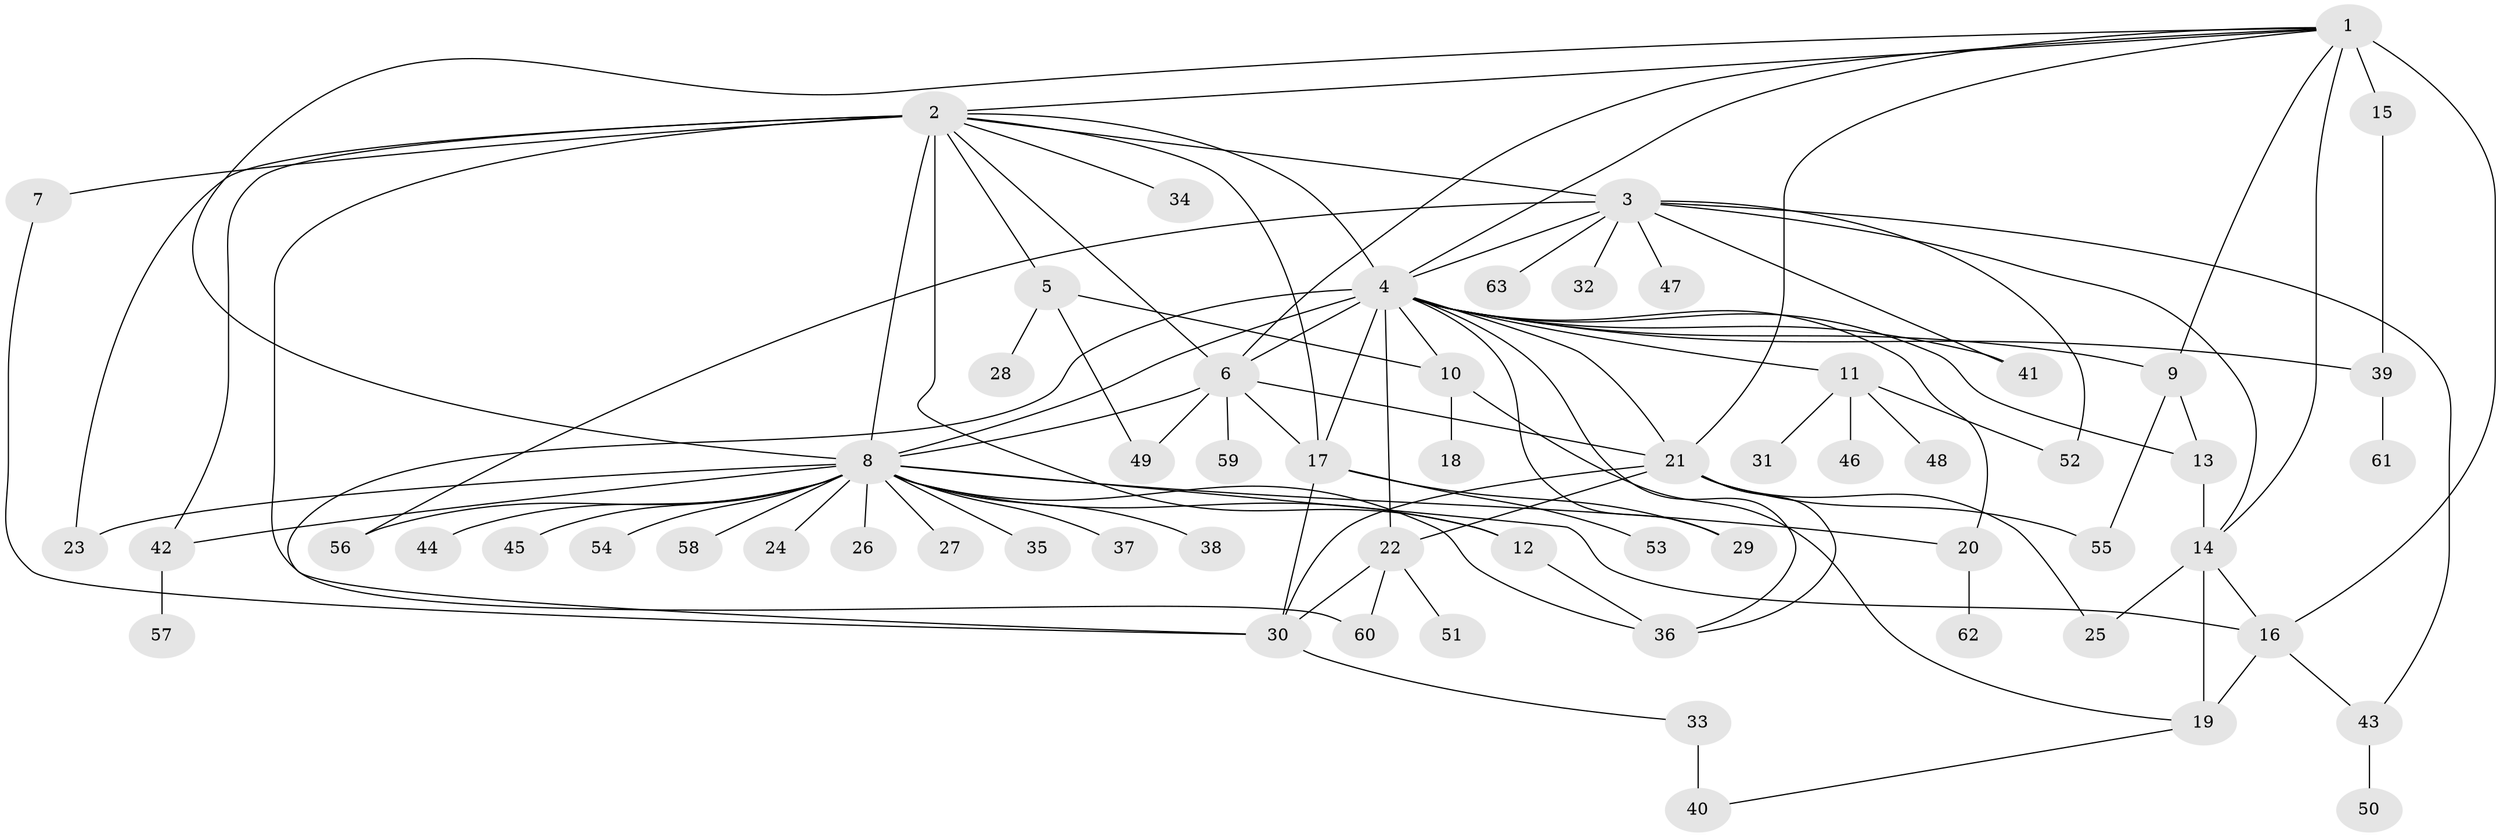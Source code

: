 // original degree distribution, {15: 0.008, 19: 0.008, 11: 0.008, 31: 0.008, 5: 0.056, 2: 0.208, 10: 0.016, 3: 0.064, 22: 0.008, 7: 0.024, 1: 0.544, 4: 0.04, 6: 0.008}
// Generated by graph-tools (version 1.1) at 2025/50/03/04/25 22:50:12]
// undirected, 63 vertices, 105 edges
graph export_dot {
  node [color=gray90,style=filled];
  1;
  2;
  3;
  4;
  5;
  6;
  7;
  8;
  9;
  10;
  11;
  12;
  13;
  14;
  15;
  16;
  17;
  18;
  19;
  20;
  21;
  22;
  23;
  24;
  25;
  26;
  27;
  28;
  29;
  30;
  31;
  32;
  33;
  34;
  35;
  36;
  37;
  38;
  39;
  40;
  41;
  42;
  43;
  44;
  45;
  46;
  47;
  48;
  49;
  50;
  51;
  52;
  53;
  54;
  55;
  56;
  57;
  58;
  59;
  60;
  61;
  62;
  63;
  1 -- 2 [weight=1.0];
  1 -- 4 [weight=1.0];
  1 -- 6 [weight=1.0];
  1 -- 8 [weight=1.0];
  1 -- 9 [weight=1.0];
  1 -- 14 [weight=1.0];
  1 -- 15 [weight=6.0];
  1 -- 16 [weight=1.0];
  1 -- 21 [weight=1.0];
  2 -- 3 [weight=1.0];
  2 -- 4 [weight=1.0];
  2 -- 5 [weight=1.0];
  2 -- 6 [weight=1.0];
  2 -- 7 [weight=1.0];
  2 -- 8 [weight=1.0];
  2 -- 12 [weight=6.0];
  2 -- 17 [weight=1.0];
  2 -- 23 [weight=1.0];
  2 -- 34 [weight=1.0];
  2 -- 42 [weight=1.0];
  2 -- 60 [weight=1.0];
  3 -- 4 [weight=1.0];
  3 -- 14 [weight=1.0];
  3 -- 32 [weight=1.0];
  3 -- 41 [weight=1.0];
  3 -- 43 [weight=1.0];
  3 -- 47 [weight=1.0];
  3 -- 52 [weight=1.0];
  3 -- 56 [weight=1.0];
  3 -- 63 [weight=1.0];
  4 -- 6 [weight=1.0];
  4 -- 8 [weight=1.0];
  4 -- 9 [weight=1.0];
  4 -- 10 [weight=1.0];
  4 -- 11 [weight=1.0];
  4 -- 13 [weight=1.0];
  4 -- 17 [weight=11.0];
  4 -- 20 [weight=1.0];
  4 -- 21 [weight=1.0];
  4 -- 22 [weight=1.0];
  4 -- 29 [weight=1.0];
  4 -- 30 [weight=1.0];
  4 -- 36 [weight=1.0];
  4 -- 39 [weight=1.0];
  4 -- 41 [weight=1.0];
  5 -- 10 [weight=1.0];
  5 -- 28 [weight=1.0];
  5 -- 49 [weight=1.0];
  6 -- 8 [weight=1.0];
  6 -- 17 [weight=1.0];
  6 -- 21 [weight=1.0];
  6 -- 49 [weight=2.0];
  6 -- 59 [weight=1.0];
  7 -- 30 [weight=1.0];
  8 -- 12 [weight=1.0];
  8 -- 16 [weight=1.0];
  8 -- 20 [weight=1.0];
  8 -- 23 [weight=1.0];
  8 -- 24 [weight=1.0];
  8 -- 26 [weight=1.0];
  8 -- 27 [weight=1.0];
  8 -- 35 [weight=1.0];
  8 -- 36 [weight=1.0];
  8 -- 37 [weight=1.0];
  8 -- 38 [weight=1.0];
  8 -- 42 [weight=1.0];
  8 -- 44 [weight=1.0];
  8 -- 45 [weight=1.0];
  8 -- 54 [weight=1.0];
  8 -- 56 [weight=1.0];
  8 -- 58 [weight=1.0];
  9 -- 13 [weight=1.0];
  9 -- 55 [weight=1.0];
  10 -- 18 [weight=1.0];
  10 -- 19 [weight=1.0];
  11 -- 31 [weight=1.0];
  11 -- 46 [weight=1.0];
  11 -- 48 [weight=1.0];
  11 -- 52 [weight=1.0];
  12 -- 36 [weight=1.0];
  13 -- 14 [weight=1.0];
  14 -- 16 [weight=1.0];
  14 -- 19 [weight=4.0];
  14 -- 25 [weight=1.0];
  15 -- 39 [weight=1.0];
  16 -- 19 [weight=1.0];
  16 -- 43 [weight=1.0];
  17 -- 29 [weight=1.0];
  17 -- 30 [weight=1.0];
  17 -- 53 [weight=1.0];
  19 -- 40 [weight=1.0];
  20 -- 62 [weight=1.0];
  21 -- 22 [weight=2.0];
  21 -- 25 [weight=1.0];
  21 -- 30 [weight=1.0];
  21 -- 36 [weight=1.0];
  21 -- 55 [weight=2.0];
  22 -- 30 [weight=1.0];
  22 -- 51 [weight=1.0];
  22 -- 60 [weight=1.0];
  30 -- 33 [weight=1.0];
  33 -- 40 [weight=2.0];
  39 -- 61 [weight=1.0];
  42 -- 57 [weight=1.0];
  43 -- 50 [weight=1.0];
}
